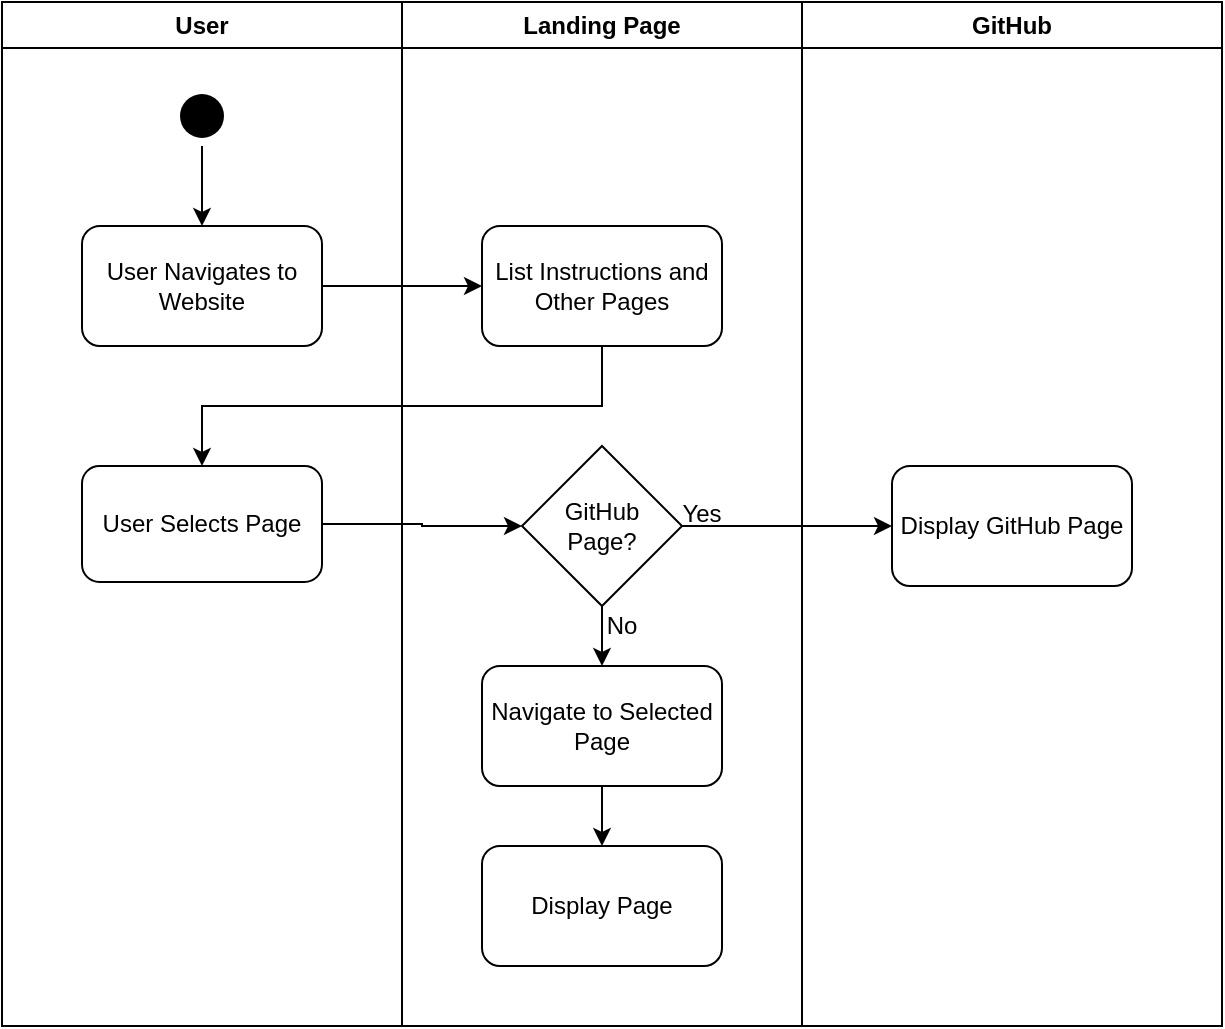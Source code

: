 <mxfile version="12.2.2" type="device" pages="1"><diagram name="Page-1" id="e7e014a7-5840-1c2e-5031-d8a46d1fe8dd"><mxGraphModel dx="932" dy="615" grid="1" gridSize="10" guides="1" tooltips="1" connect="1" arrows="1" fold="1" page="1" pageScale="1" pageWidth="1169" pageHeight="826" background="#ffffff" math="0" shadow="0"><root><mxCell id="0"/><mxCell id="1" parent="0"/><mxCell id="2" value="User" style="swimlane;whiteSpace=wrap;startSize=23;" parent="1" vertex="1"><mxGeometry x="240" y="128" width="200" height="512" as="geometry"/></mxCell><mxCell id="srzdSA0wHR7s_c85ANE5-44" style="edgeStyle=orthogonalEdgeStyle;rounded=0;orthogonalLoop=1;jettySize=auto;html=1;" edge="1" parent="2" source="5" target="srzdSA0wHR7s_c85ANE5-41"><mxGeometry relative="1" as="geometry"/></mxCell><mxCell id="5" value="" style="ellipse;shape=startState;fillColor=#000000;strokeColor=none;" parent="2" vertex="1"><mxGeometry x="85" y="42" width="30" height="30" as="geometry"/></mxCell><mxCell id="srzdSA0wHR7s_c85ANE5-41" value="User Navigates to Website" style="rounded=1;whiteSpace=wrap;html=1;" vertex="1" parent="2"><mxGeometry x="40" y="112" width="120" height="60" as="geometry"/></mxCell><mxCell id="srzdSA0wHR7s_c85ANE5-45" value="&lt;div&gt;User Selects Page&lt;/div&gt;" style="rounded=1;whiteSpace=wrap;html=1;" vertex="1" parent="2"><mxGeometry x="40" y="232" width="120" height="58" as="geometry"/></mxCell><mxCell id="3" value="Landing Page" style="swimlane;whiteSpace=wrap" parent="1" vertex="1"><mxGeometry x="440" y="128" width="200" height="512" as="geometry"/></mxCell><mxCell id="srzdSA0wHR7s_c85ANE5-42" value="&lt;div&gt;List Instructions and Other Pages&lt;/div&gt;" style="rounded=1;whiteSpace=wrap;html=1;" vertex="1" parent="3"><mxGeometry x="40" y="112" width="120" height="60" as="geometry"/></mxCell><mxCell id="srzdSA0wHR7s_c85ANE5-58" value="Navigate to Selected Page" style="rounded=1;whiteSpace=wrap;html=1;" vertex="1" parent="3"><mxGeometry x="40" y="332" width="120" height="60" as="geometry"/></mxCell><mxCell id="srzdSA0wHR7s_c85ANE5-61" value="Display Page" style="rounded=1;whiteSpace=wrap;html=1;" vertex="1" parent="3"><mxGeometry x="40" y="422" width="120" height="60" as="geometry"/></mxCell><mxCell id="srzdSA0wHR7s_c85ANE5-60" style="edgeStyle=orthogonalEdgeStyle;rounded=0;orthogonalLoop=1;jettySize=auto;html=1;strokeWidth=1;" edge="1" parent="3" source="srzdSA0wHR7s_c85ANE5-58" target="srzdSA0wHR7s_c85ANE5-61"><mxGeometry relative="1" as="geometry"><mxPoint x="180" y="432" as="targetPoint"/></mxGeometry></mxCell><mxCell id="srzdSA0wHR7s_c85ANE5-73" style="edgeStyle=orthogonalEdgeStyle;rounded=0;orthogonalLoop=1;jettySize=auto;html=1;exitX=0.5;exitY=1;exitDx=0;exitDy=0;entryX=0.5;entryY=0;entryDx=0;entryDy=0;strokeWidth=1;" edge="1" parent="3" source="srzdSA0wHR7s_c85ANE5-69" target="srzdSA0wHR7s_c85ANE5-58"><mxGeometry relative="1" as="geometry"/></mxCell><mxCell id="srzdSA0wHR7s_c85ANE5-69" value="&lt;div&gt;GitHub&lt;/div&gt;&lt;div&gt;Page?&lt;br&gt;&lt;/div&gt;" style="rhombus;whiteSpace=wrap;html=1;strokeColor=#000000;strokeWidth=1;" vertex="1" parent="3"><mxGeometry x="60" y="222" width="80" height="80" as="geometry"/></mxCell><mxCell id="srzdSA0wHR7s_c85ANE5-72" value="&lt;div&gt;Yes&lt;/div&gt;" style="text;html=1;strokeColor=none;fillColor=none;align=center;verticalAlign=middle;whiteSpace=wrap;rounded=0;" vertex="1" parent="3"><mxGeometry x="130" y="246" width="40" height="20" as="geometry"/></mxCell><mxCell id="srzdSA0wHR7s_c85ANE5-74" value="No" style="text;html=1;strokeColor=none;fillColor=none;align=center;verticalAlign=middle;whiteSpace=wrap;rounded=0;" vertex="1" parent="3"><mxGeometry x="90" y="302" width="40" height="20" as="geometry"/></mxCell><mxCell id="srzdSA0wHR7s_c85ANE5-43" style="edgeStyle=orthogonalEdgeStyle;rounded=0;orthogonalLoop=1;jettySize=auto;html=1;exitX=1;exitY=0.5;exitDx=0;exitDy=0;" edge="1" parent="1" source="srzdSA0wHR7s_c85ANE5-41" target="srzdSA0wHR7s_c85ANE5-42"><mxGeometry relative="1" as="geometry"/></mxCell><mxCell id="srzdSA0wHR7s_c85ANE5-57" style="edgeStyle=orthogonalEdgeStyle;rounded=0;orthogonalLoop=1;jettySize=auto;html=1;exitX=0.5;exitY=1;exitDx=0;exitDy=0;entryX=0.5;entryY=0;entryDx=0;entryDy=0;strokeWidth=1;" edge="1" parent="1" source="srzdSA0wHR7s_c85ANE5-42" target="srzdSA0wHR7s_c85ANE5-45"><mxGeometry relative="1" as="geometry"/></mxCell><mxCell id="srzdSA0wHR7s_c85ANE5-64" value="GitHub" style="swimlane;whiteSpace=wrap" vertex="1" parent="1"><mxGeometry x="640" y="128" width="210" height="512" as="geometry"><mxRectangle x="640" y="128" width="70" height="23" as="alternateBounds"/></mxGeometry></mxCell><mxCell id="srzdSA0wHR7s_c85ANE5-65" value="Display GitHub Page" style="rounded=1;whiteSpace=wrap;html=1;" vertex="1" parent="srzdSA0wHR7s_c85ANE5-64"><mxGeometry x="45" y="232" width="120" height="60" as="geometry"/></mxCell><mxCell id="srzdSA0wHR7s_c85ANE5-70" style="edgeStyle=orthogonalEdgeStyle;rounded=0;orthogonalLoop=1;jettySize=auto;html=1;exitX=1;exitY=0.5;exitDx=0;exitDy=0;entryX=0;entryY=0.5;entryDx=0;entryDy=0;strokeWidth=1;" edge="1" parent="1" source="srzdSA0wHR7s_c85ANE5-45" target="srzdSA0wHR7s_c85ANE5-69"><mxGeometry relative="1" as="geometry"/></mxCell><object label="" id="srzdSA0wHR7s_c85ANE5-71"><mxCell style="edgeStyle=orthogonalEdgeStyle;rounded=0;orthogonalLoop=1;jettySize=auto;html=1;exitX=1;exitY=0.5;exitDx=0;exitDy=0;entryX=0;entryY=0.5;entryDx=0;entryDy=0;strokeWidth=1;" edge="1" parent="1" source="srzdSA0wHR7s_c85ANE5-69" target="srzdSA0wHR7s_c85ANE5-65"><mxGeometry relative="1" as="geometry"/></mxCell></object></root></mxGraphModel></diagram></mxfile>